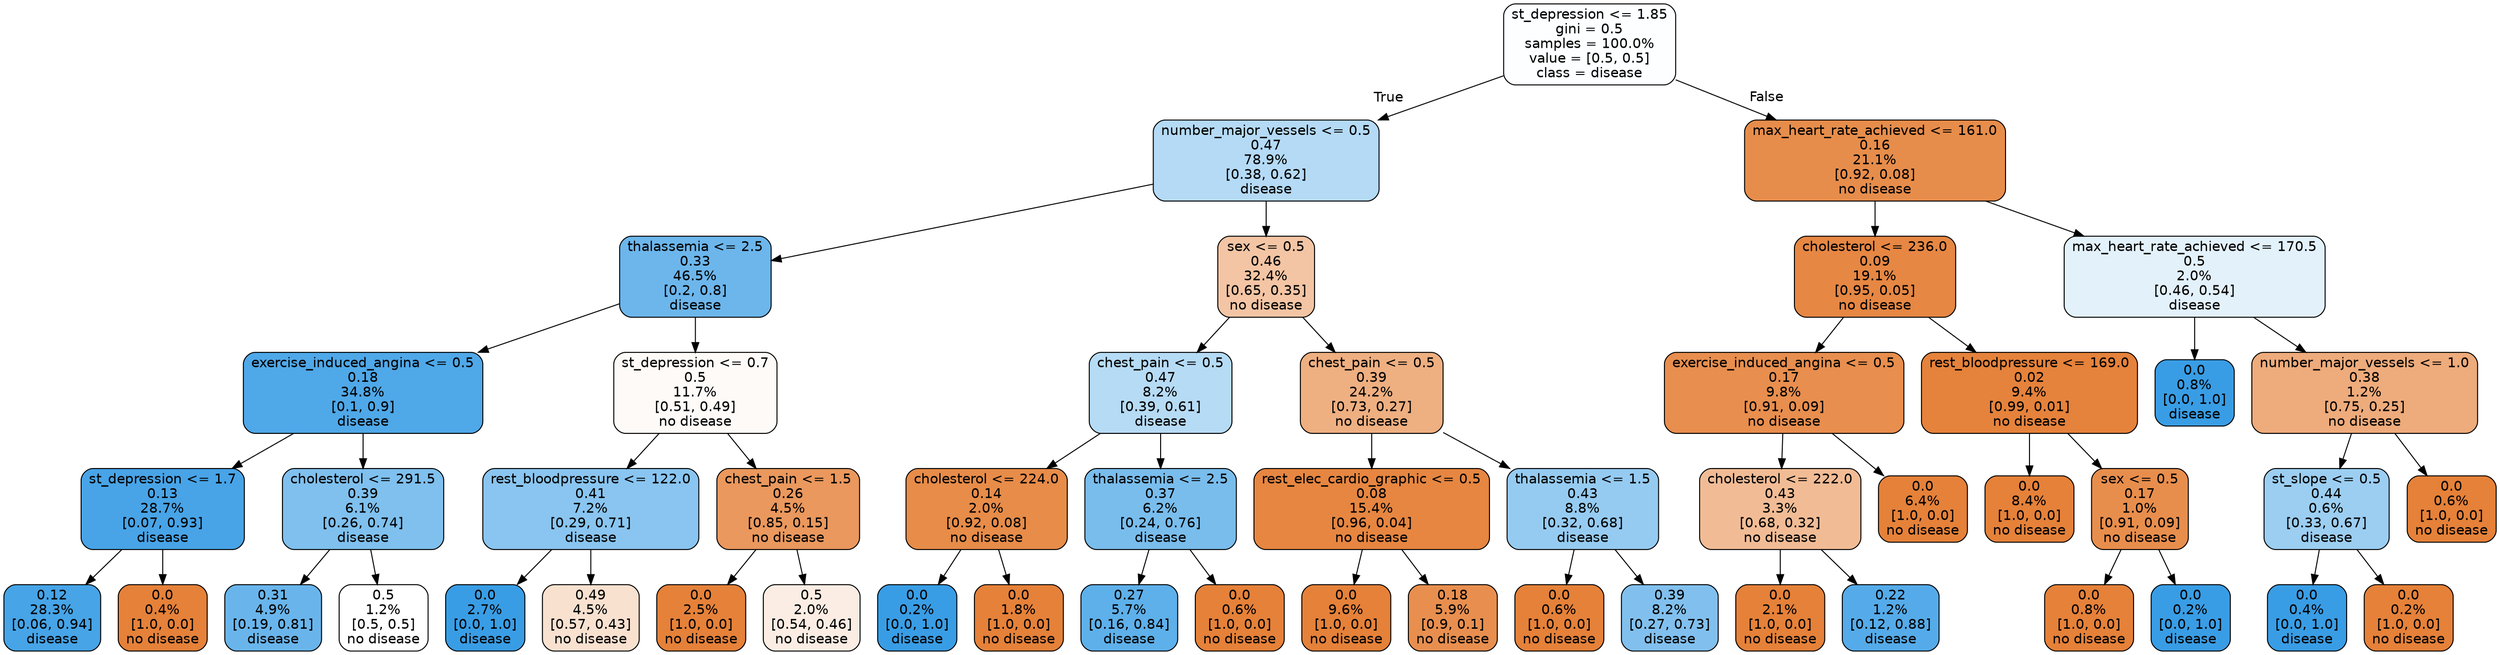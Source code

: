 digraph Tree {
node [shape=box, style="filled, rounded", color="black", fontname=helvetica] ;
edge [fontname=helvetica] ;
0 [label="st_depression <= 1.85\ngini = 0.5\nsamples = 100.0%\nvalue = [0.5, 0.5]\nclass = disease", fillcolor="#fdfeff"] ;
1 [label="number_major_vessels <= 0.5\n0.47\n78.9%\n[0.38, 0.62]\ndisease", fillcolor="#b4daf5"] ;
0 -> 1 [labeldistance=2.5, labelangle=45, headlabel="True"] ;
2 [label="thalassemia <= 2.5\n0.33\n46.5%\n[0.2, 0.8]\ndisease", fillcolor="#6cb6ec"] ;
1 -> 2 ;
3 [label="exercise_induced_angina <= 0.5\n0.18\n34.8%\n[0.1, 0.9]\ndisease", fillcolor="#4fa8e8"] ;
2 -> 3 ;
4 [label="st_depression <= 1.7\n0.13\n28.7%\n[0.07, 0.93]\ndisease", fillcolor="#48a4e7"] ;
3 -> 4 ;
5 [label="0.12\n28.3%\n[0.06, 0.94]\ndisease", fillcolor="#46a4e7"] ;
4 -> 5 ;
6 [label="0.0\n0.4%\n[1.0, 0.0]\nno disease", fillcolor="#e58139"] ;
4 -> 6 ;
7 [label="cholesterol <= 291.5\n0.39\n6.1%\n[0.26, 0.74]\ndisease", fillcolor="#7fc0ee"] ;
3 -> 7 ;
8 [label="0.31\n4.9%\n[0.19, 0.81]\ndisease", fillcolor="#69b5eb"] ;
7 -> 8 ;
9 [label="0.5\n1.2%\n[0.5, 0.5]\nno disease", fillcolor="#ffffff"] ;
7 -> 9 ;
10 [label="st_depression <= 0.7\n0.5\n11.7%\n[0.51, 0.49]\nno disease", fillcolor="#fefaf7"] ;
2 -> 10 ;
11 [label="rest_bloodpressure <= 122.0\n0.41\n7.2%\n[0.29, 0.71]\ndisease", fillcolor="#89c5f0"] ;
10 -> 11 ;
12 [label="0.0\n2.7%\n[0.0, 1.0]\ndisease", fillcolor="#399de5"] ;
11 -> 12 ;
13 [label="0.49\n4.5%\n[0.57, 0.43]\nno disease", fillcolor="#f9e1d0"] ;
11 -> 13 ;
14 [label="chest_pain <= 1.5\n0.26\n4.5%\n[0.85, 0.15]\nno disease", fillcolor="#ea985d"] ;
10 -> 14 ;
15 [label="0.0\n2.5%\n[1.0, 0.0]\nno disease", fillcolor="#e58139"] ;
14 -> 15 ;
16 [label="0.5\n2.0%\n[0.54, 0.46]\nno disease", fillcolor="#fbede3"] ;
14 -> 16 ;
17 [label="sex <= 0.5\n0.46\n32.4%\n[0.65, 0.35]\nno disease", fillcolor="#f3c5a4"] ;
1 -> 17 ;
18 [label="chest_pain <= 0.5\n0.47\n8.2%\n[0.39, 0.61]\ndisease", fillcolor="#b6dbf5"] ;
17 -> 18 ;
19 [label="cholesterol <= 224.0\n0.14\n2.0%\n[0.92, 0.08]\nno disease", fillcolor="#e78c49"] ;
18 -> 19 ;
20 [label="0.0\n0.2%\n[0.0, 1.0]\ndisease", fillcolor="#399de5"] ;
19 -> 20 ;
21 [label="0.0\n1.8%\n[1.0, 0.0]\nno disease", fillcolor="#e58139"] ;
19 -> 21 ;
22 [label="thalassemia <= 2.5\n0.37\n6.2%\n[0.24, 0.76]\ndisease", fillcolor="#79bded"] ;
18 -> 22 ;
23 [label="0.27\n5.7%\n[0.16, 0.84]\ndisease", fillcolor="#5eb0ea"] ;
22 -> 23 ;
24 [label="0.0\n0.6%\n[1.0, 0.0]\nno disease", fillcolor="#e58139"] ;
22 -> 24 ;
25 [label="chest_pain <= 0.5\n0.39\n24.2%\n[0.73, 0.27]\nno disease", fillcolor="#eeaf81"] ;
17 -> 25 ;
26 [label="rest_elec_cardio_graphic <= 0.5\n0.08\n15.4%\n[0.96, 0.04]\nno disease", fillcolor="#e68641"] ;
25 -> 26 ;
27 [label="0.0\n9.6%\n[1.0, 0.0]\nno disease", fillcolor="#e58139"] ;
26 -> 27 ;
28 [label="0.18\n5.9%\n[0.9, 0.1]\nno disease", fillcolor="#e88f4f"] ;
26 -> 28 ;
29 [label="thalassemia <= 1.5\n0.43\n8.8%\n[0.32, 0.68]\ndisease", fillcolor="#96cbf1"] ;
25 -> 29 ;
30 [label="0.0\n0.6%\n[1.0, 0.0]\nno disease", fillcolor="#e58139"] ;
29 -> 30 ;
31 [label="0.39\n8.2%\n[0.27, 0.73]\ndisease", fillcolor="#81c0ee"] ;
29 -> 31 ;
32 [label="max_heart_rate_achieved <= 161.0\n0.16\n21.1%\n[0.92, 0.08]\nno disease", fillcolor="#e78d4b"] ;
0 -> 32 [labeldistance=2.5, labelangle=-45, headlabel="False"] ;
33 [label="cholesterol <= 236.0\n0.09\n19.1%\n[0.95, 0.05]\nno disease", fillcolor="#e68743"] ;
32 -> 33 ;
34 [label="exercise_induced_angina <= 0.5\n0.17\n9.8%\n[0.91, 0.09]\nno disease", fillcolor="#e88e4e"] ;
33 -> 34 ;
35 [label="cholesterol <= 222.0\n0.43\n3.3%\n[0.68, 0.32]\nno disease", fillcolor="#f1bc95"] ;
34 -> 35 ;
36 [label="0.0\n2.1%\n[1.0, 0.0]\nno disease", fillcolor="#e58139"] ;
35 -> 36 ;
37 [label="0.22\n1.2%\n[0.12, 0.88]\ndisease", fillcolor="#55abe9"] ;
35 -> 37 ;
38 [label="0.0\n6.4%\n[1.0, 0.0]\nno disease", fillcolor="#e58139"] ;
34 -> 38 ;
39 [label="rest_bloodpressure <= 169.0\n0.02\n9.4%\n[0.99, 0.01]\nno disease", fillcolor="#e5823b"] ;
33 -> 39 ;
40 [label="0.0\n8.4%\n[1.0, 0.0]\nno disease", fillcolor="#e58139"] ;
39 -> 40 ;
41 [label="sex <= 0.5\n0.17\n1.0%\n[0.91, 0.09]\nno disease", fillcolor="#e88e4d"] ;
39 -> 41 ;
42 [label="0.0\n0.8%\n[1.0, 0.0]\nno disease", fillcolor="#e58139"] ;
41 -> 42 ;
43 [label="0.0\n0.2%\n[0.0, 1.0]\ndisease", fillcolor="#399de5"] ;
41 -> 43 ;
44 [label="max_heart_rate_achieved <= 170.5\n0.5\n2.0%\n[0.46, 0.54]\ndisease", fillcolor="#e3f1fb"] ;
32 -> 44 ;
45 [label="0.0\n0.8%\n[0.0, 1.0]\ndisease", fillcolor="#399de5"] ;
44 -> 45 ;
46 [label="number_major_vessels <= 1.0\n0.38\n1.2%\n[0.75, 0.25]\nno disease", fillcolor="#eeab7b"] ;
44 -> 46 ;
47 [label="st_slope <= 0.5\n0.44\n0.6%\n[0.33, 0.67]\ndisease", fillcolor="#9ccef2"] ;
46 -> 47 ;
48 [label="0.0\n0.4%\n[0.0, 1.0]\ndisease", fillcolor="#399de5"] ;
47 -> 48 ;
49 [label="0.0\n0.2%\n[1.0, 0.0]\nno disease", fillcolor="#e58139"] ;
47 -> 49 ;
50 [label="0.0\n0.6%\n[1.0, 0.0]\nno disease", fillcolor="#e58139"] ;
46 -> 50 ;
}